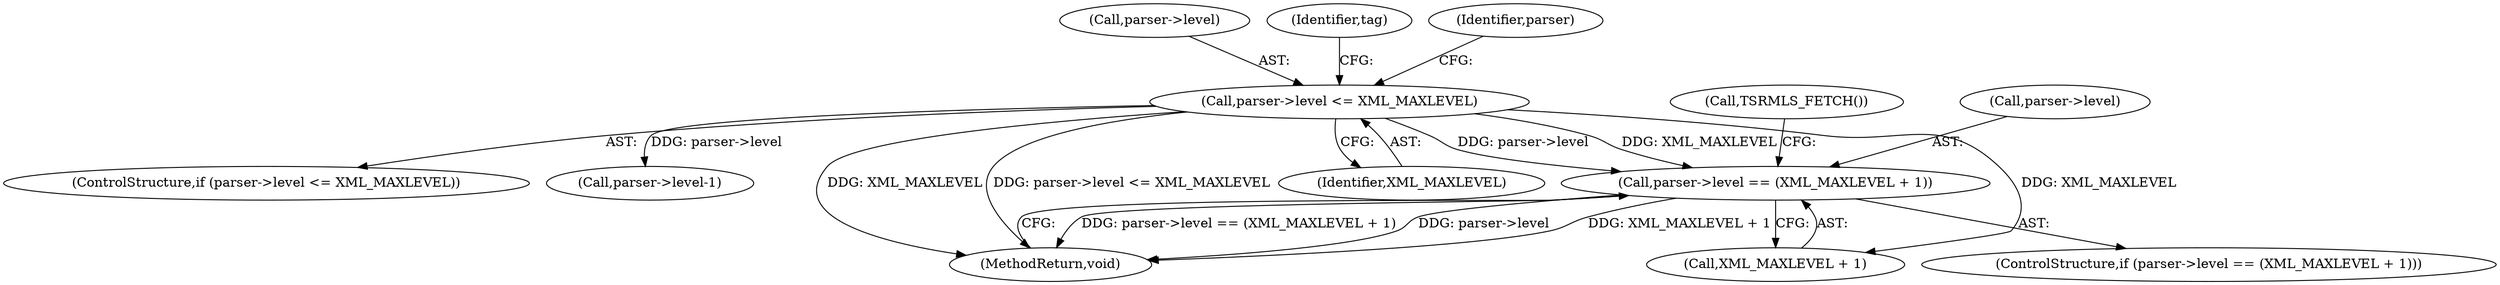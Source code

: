 digraph "0_php_dccda88f27a084bcbbb30198ace12b4e7ae961cc_4@pointer" {
"1000452" [label="(Call,parser->level == (XML_MAXLEVEL + 1))"];
"1000382" [label="(Call,parser->level <= XML_MAXLEVEL)"];
"1000460" [label="(Call,TSRMLS_FETCH())"];
"1000383" [label="(Call,parser->level)"];
"1000452" [label="(Call,parser->level == (XML_MAXLEVEL + 1))"];
"1000381" [label="(ControlStructure,if (parser->level <= XML_MAXLEVEL))"];
"1000399" [label="(Call,parser->level-1)"];
"1000382" [label="(Call,parser->level <= XML_MAXLEVEL)"];
"1000453" [label="(Call,parser->level)"];
"1000451" [label="(ControlStructure,if (parser->level == (XML_MAXLEVEL + 1)))"];
"1000389" [label="(Identifier,tag)"];
"1000465" [label="(MethodReturn,void)"];
"1000456" [label="(Call,XML_MAXLEVEL + 1)"];
"1000454" [label="(Identifier,parser)"];
"1000386" [label="(Identifier,XML_MAXLEVEL)"];
"1000452" -> "1000451"  [label="AST: "];
"1000452" -> "1000456"  [label="CFG: "];
"1000453" -> "1000452"  [label="AST: "];
"1000456" -> "1000452"  [label="AST: "];
"1000460" -> "1000452"  [label="CFG: "];
"1000465" -> "1000452"  [label="CFG: "];
"1000452" -> "1000465"  [label="DDG: parser->level == (XML_MAXLEVEL + 1)"];
"1000452" -> "1000465"  [label="DDG: parser->level"];
"1000452" -> "1000465"  [label="DDG: XML_MAXLEVEL + 1"];
"1000382" -> "1000452"  [label="DDG: parser->level"];
"1000382" -> "1000452"  [label="DDG: XML_MAXLEVEL"];
"1000382" -> "1000381"  [label="AST: "];
"1000382" -> "1000386"  [label="CFG: "];
"1000383" -> "1000382"  [label="AST: "];
"1000386" -> "1000382"  [label="AST: "];
"1000389" -> "1000382"  [label="CFG: "];
"1000454" -> "1000382"  [label="CFG: "];
"1000382" -> "1000465"  [label="DDG: parser->level <= XML_MAXLEVEL"];
"1000382" -> "1000465"  [label="DDG: XML_MAXLEVEL"];
"1000382" -> "1000399"  [label="DDG: parser->level"];
"1000382" -> "1000456"  [label="DDG: XML_MAXLEVEL"];
}
